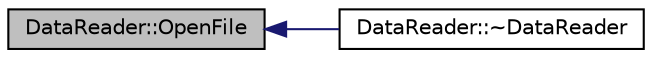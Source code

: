 digraph "DataReader::OpenFile"
{
  edge [fontname="Helvetica",fontsize="10",labelfontname="Helvetica",labelfontsize="10"];
  node [fontname="Helvetica",fontsize="10",shape=record];
  rankdir="LR";
  Node1 [label="DataReader::OpenFile",height=0.2,width=0.4,color="black", fillcolor="grey75", style="filled", fontcolor="black"];
  Node1 -> Node2 [dir="back",color="midnightblue",fontsize="10",style="solid",fontname="Helvetica"];
  Node2 [label="DataReader::~DataReader",height=0.2,width=0.4,color="black", fillcolor="white", style="filled",URL="$d3/d3a/class_data_reader.html#a1fd456f99a9b364953f7973842ea5d25",tooltip="Default Destructor. "];
}
